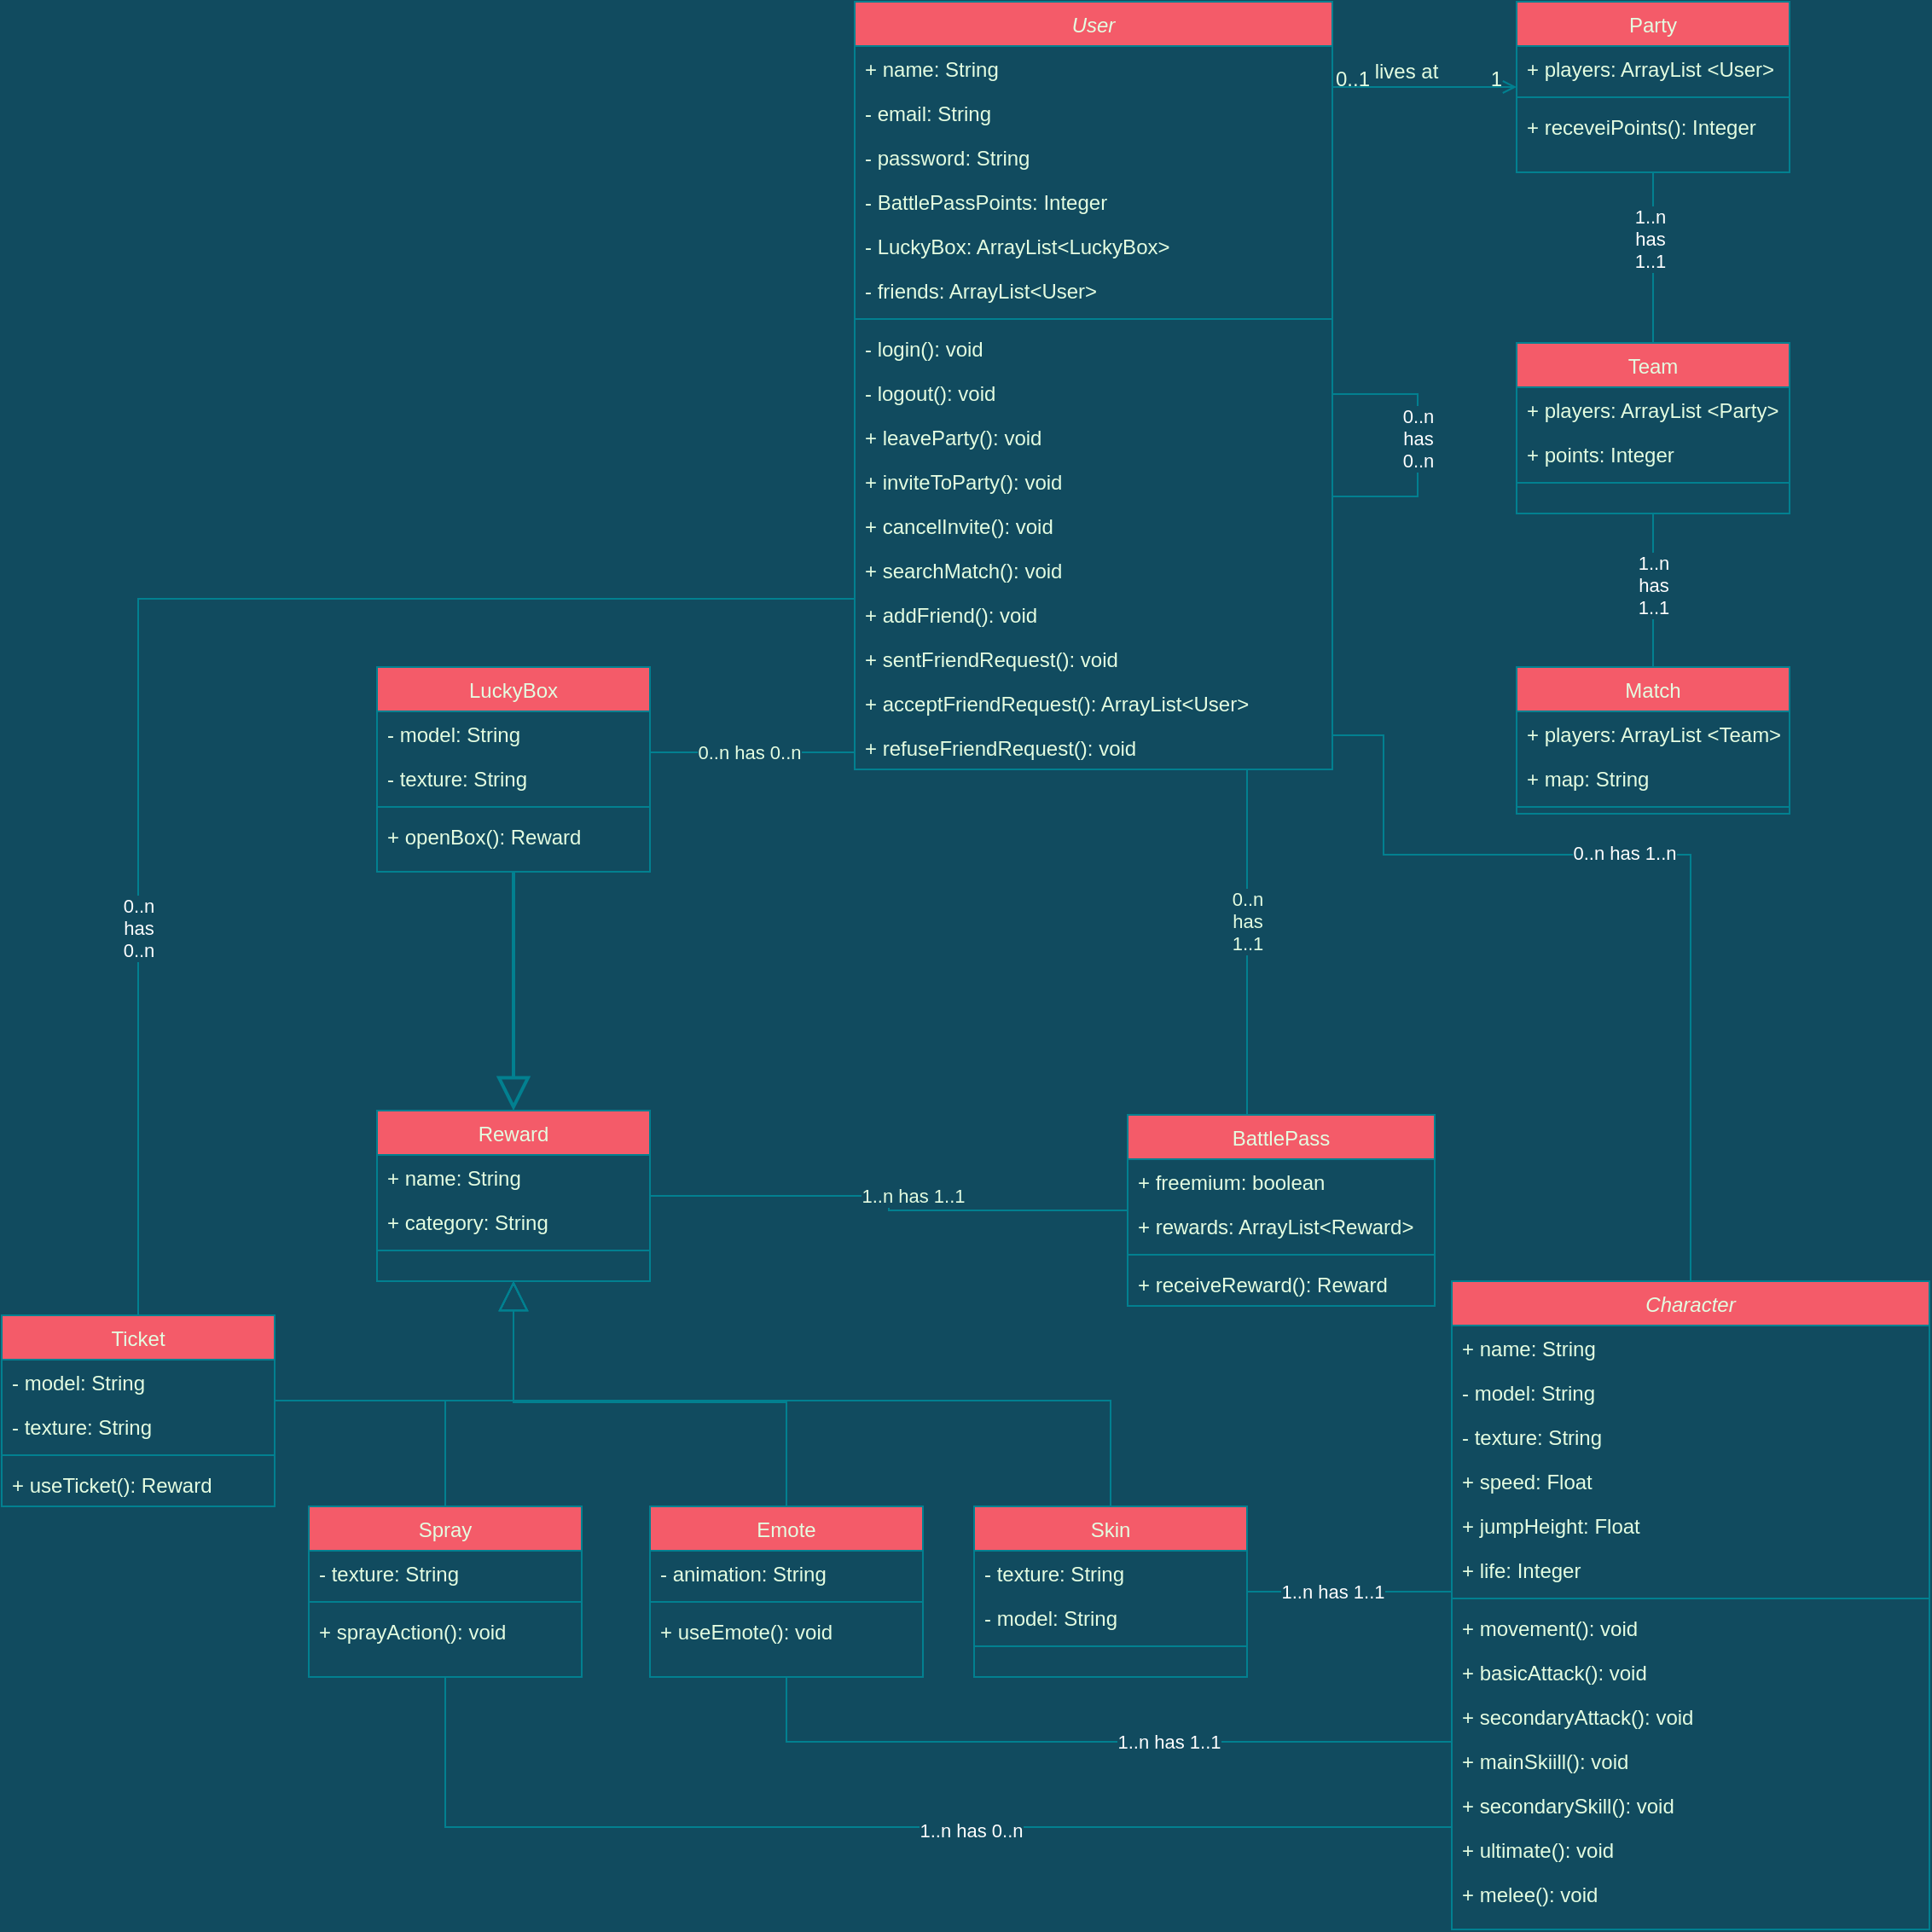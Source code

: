 <mxfile version="20.7.3" type="github">
  <diagram id="C5RBs43oDa-KdzZeNtuy" name="Page-1">
    <mxGraphModel dx="1836" dy="573" grid="1" gridSize="10" guides="1" tooltips="1" connect="1" arrows="1" fold="1" page="1" pageScale="1" pageWidth="827" pageHeight="1169" background="#114B5F" math="0" shadow="0">
      <root>
        <mxCell id="WIyWlLk6GJQsqaUBKTNV-0" />
        <mxCell id="WIyWlLk6GJQsqaUBKTNV-1" parent="WIyWlLk6GJQsqaUBKTNV-0" />
        <mxCell id="tmerNh61m2oUfgp1v08B-69" style="edgeStyle=orthogonalEdgeStyle;rounded=0;orthogonalLoop=1;jettySize=auto;html=1;labelBackgroundColor=#114B5F;strokeColor=#028090;fontColor=#FFFFFF;endArrow=none;endFill=0;endSize=15;fillColor=#F45B69;" parent="WIyWlLk6GJQsqaUBKTNV-1" source="zkfFHV4jXpPFQw0GAbJ--0" target="tmerNh61m2oUfgp1v08B-45" edge="1">
          <mxGeometry relative="1" as="geometry">
            <Array as="points">
              <mxPoint x="430" y="550" />
              <mxPoint x="430" y="620" />
              <mxPoint x="610" y="620" />
            </Array>
          </mxGeometry>
        </mxCell>
        <mxCell id="tmerNh61m2oUfgp1v08B-70" value="0..n has 1..n" style="edgeLabel;html=1;align=center;verticalAlign=middle;resizable=0;points=[];fontColor=#FFFFFF;labelBackgroundColor=#114B5F;" parent="tmerNh61m2oUfgp1v08B-69" vertex="1" connectable="0">
          <mxGeometry x="-0.09" y="1" relative="1" as="geometry">
            <mxPoint as="offset" />
          </mxGeometry>
        </mxCell>
        <mxCell id="zkfFHV4jXpPFQw0GAbJ--0" value="User" style="swimlane;fontStyle=2;align=center;verticalAlign=top;childLayout=stackLayout;horizontal=1;startSize=26;horizontalStack=0;resizeParent=1;resizeLast=0;collapsible=1;marginBottom=0;rounded=0;shadow=0;strokeWidth=1;fillColor=#F45B69;strokeColor=#028090;fontColor=#E4FDE1;" parent="WIyWlLk6GJQsqaUBKTNV-1" vertex="1">
          <mxGeometry x="120" y="120" width="280" height="450" as="geometry">
            <mxRectangle x="230" y="140" width="160" height="26" as="alternateBounds" />
          </mxGeometry>
        </mxCell>
        <mxCell id="zkfFHV4jXpPFQw0GAbJ--1" value="+ name: String" style="text;align=left;verticalAlign=top;spacingLeft=4;spacingRight=4;overflow=hidden;rotatable=0;points=[[0,0.5],[1,0.5]];portConstraint=eastwest;fontColor=#E4FDE1;" parent="zkfFHV4jXpPFQw0GAbJ--0" vertex="1">
          <mxGeometry y="26" width="280" height="26" as="geometry" />
        </mxCell>
        <mxCell id="zkfFHV4jXpPFQw0GAbJ--2" value="- email: String" style="text;align=left;verticalAlign=top;spacingLeft=4;spacingRight=4;overflow=hidden;rotatable=0;points=[[0,0.5],[1,0.5]];portConstraint=eastwest;rounded=0;shadow=0;html=0;fontColor=#E4FDE1;" parent="zkfFHV4jXpPFQw0GAbJ--0" vertex="1">
          <mxGeometry y="52" width="280" height="26" as="geometry" />
        </mxCell>
        <mxCell id="zkfFHV4jXpPFQw0GAbJ--3" value="- password: String" style="text;align=left;verticalAlign=top;spacingLeft=4;spacingRight=4;overflow=hidden;rotatable=0;points=[[0,0.5],[1,0.5]];portConstraint=eastwest;rounded=0;shadow=0;html=0;fontColor=#E4FDE1;" parent="zkfFHV4jXpPFQw0GAbJ--0" vertex="1">
          <mxGeometry y="78" width="280" height="26" as="geometry" />
        </mxCell>
        <mxCell id="Cb7bU1tl5uYqyNxueSW6-0" value="- BattlePassPoints: Integer" style="text;align=left;verticalAlign=top;spacingLeft=4;spacingRight=4;overflow=hidden;rotatable=0;points=[[0,0.5],[1,0.5]];portConstraint=eastwest;rounded=0;shadow=0;html=0;fontColor=#E4FDE1;" parent="zkfFHV4jXpPFQw0GAbJ--0" vertex="1">
          <mxGeometry y="104" width="280" height="26" as="geometry" />
        </mxCell>
        <mxCell id="Cb7bU1tl5uYqyNxueSW6-1" value="- LuckyBox: ArrayList&lt;LuckyBox&gt;" style="text;align=left;verticalAlign=top;spacingLeft=4;spacingRight=4;overflow=hidden;rotatable=0;points=[[0,0.5],[1,0.5]];portConstraint=eastwest;rounded=0;shadow=0;html=0;fontColor=#E4FDE1;" parent="zkfFHV4jXpPFQw0GAbJ--0" vertex="1">
          <mxGeometry y="130" width="280" height="26" as="geometry" />
        </mxCell>
        <mxCell id="Cb7bU1tl5uYqyNxueSW6-10" value="- friends: ArrayList&lt;User&gt;" style="text;align=left;verticalAlign=top;spacingLeft=4;spacingRight=4;overflow=hidden;rotatable=0;points=[[0,0.5],[1,0.5]];portConstraint=eastwest;rounded=0;shadow=0;html=0;fontColor=#E4FDE1;" parent="zkfFHV4jXpPFQw0GAbJ--0" vertex="1">
          <mxGeometry y="156" width="280" height="26" as="geometry" />
        </mxCell>
        <mxCell id="zkfFHV4jXpPFQw0GAbJ--4" value="" style="line;html=1;strokeWidth=1;align=left;verticalAlign=middle;spacingTop=-1;spacingLeft=3;spacingRight=3;rotatable=0;labelPosition=right;points=[];portConstraint=eastwest;labelBackgroundColor=#114B5F;fillColor=#F45B69;strokeColor=#028090;fontColor=#E4FDE1;" parent="zkfFHV4jXpPFQw0GAbJ--0" vertex="1">
          <mxGeometry y="182" width="280" height="8" as="geometry" />
        </mxCell>
        <mxCell id="zkfFHV4jXpPFQw0GAbJ--5" value="- login(): void" style="text;align=left;verticalAlign=top;spacingLeft=4;spacingRight=4;overflow=hidden;rotatable=0;points=[[0,0.5],[1,0.5]];portConstraint=eastwest;fontColor=#E4FDE1;" parent="zkfFHV4jXpPFQw0GAbJ--0" vertex="1">
          <mxGeometry y="190" width="280" height="26" as="geometry" />
        </mxCell>
        <mxCell id="Cb7bU1tl5uYqyNxueSW6-2" value="- logout(): void" style="text;align=left;verticalAlign=top;spacingLeft=4;spacingRight=4;overflow=hidden;rotatable=0;points=[[0,0.5],[1,0.5]];portConstraint=eastwest;fontColor=#E4FDE1;" parent="zkfFHV4jXpPFQw0GAbJ--0" vertex="1">
          <mxGeometry y="216" width="280" height="26" as="geometry" />
        </mxCell>
        <mxCell id="Cb7bU1tl5uYqyNxueSW6-3" value="+ leaveParty(): void" style="text;align=left;verticalAlign=top;spacingLeft=4;spacingRight=4;overflow=hidden;rotatable=0;points=[[0,0.5],[1,0.5]];portConstraint=eastwest;fontColor=#E4FDE1;" parent="zkfFHV4jXpPFQw0GAbJ--0" vertex="1">
          <mxGeometry y="242" width="280" height="26" as="geometry" />
        </mxCell>
        <mxCell id="Cb7bU1tl5uYqyNxueSW6-4" value="+ inviteToParty(): void" style="text;align=left;verticalAlign=top;spacingLeft=4;spacingRight=4;overflow=hidden;rotatable=0;points=[[0,0.5],[1,0.5]];portConstraint=eastwest;fontColor=#E4FDE1;" parent="zkfFHV4jXpPFQw0GAbJ--0" vertex="1">
          <mxGeometry y="268" width="280" height="26" as="geometry" />
        </mxCell>
        <mxCell id="Cb7bU1tl5uYqyNxueSW6-5" value="+ cancelInvite(): void" style="text;align=left;verticalAlign=top;spacingLeft=4;spacingRight=4;overflow=hidden;rotatable=0;points=[[0,0.5],[1,0.5]];portConstraint=eastwest;fontColor=#E4FDE1;" parent="zkfFHV4jXpPFQw0GAbJ--0" vertex="1">
          <mxGeometry y="294" width="280" height="26" as="geometry" />
        </mxCell>
        <mxCell id="Cb7bU1tl5uYqyNxueSW6-6" value="+ searchMatch(): void" style="text;align=left;verticalAlign=top;spacingLeft=4;spacingRight=4;overflow=hidden;rotatable=0;points=[[0,0.5],[1,0.5]];portConstraint=eastwest;fontColor=#E4FDE1;" parent="zkfFHV4jXpPFQw0GAbJ--0" vertex="1">
          <mxGeometry y="320" width="280" height="26" as="geometry" />
        </mxCell>
        <mxCell id="Cb7bU1tl5uYqyNxueSW6-7" value="+ addFriend(): void" style="text;align=left;verticalAlign=top;spacingLeft=4;spacingRight=4;overflow=hidden;rotatable=0;points=[[0,0.5],[1,0.5]];portConstraint=eastwest;fontColor=#E4FDE1;" parent="zkfFHV4jXpPFQw0GAbJ--0" vertex="1">
          <mxGeometry y="346" width="280" height="26" as="geometry" />
        </mxCell>
        <mxCell id="Cb7bU1tl5uYqyNxueSW6-9" value="+ sentFriendRequest(): void" style="text;align=left;verticalAlign=top;spacingLeft=4;spacingRight=4;overflow=hidden;rotatable=0;points=[[0,0.5],[1,0.5]];portConstraint=eastwest;fontColor=#E4FDE1;" parent="zkfFHV4jXpPFQw0GAbJ--0" vertex="1">
          <mxGeometry y="372" width="280" height="26" as="geometry" />
        </mxCell>
        <mxCell id="Cb7bU1tl5uYqyNxueSW6-11" value="+ acceptFriendRequest(): ArrayList&lt;User&gt;" style="text;align=left;verticalAlign=top;spacingLeft=4;spacingRight=4;overflow=hidden;rotatable=0;points=[[0,0.5],[1,0.5]];portConstraint=eastwest;fontColor=#E4FDE1;" parent="zkfFHV4jXpPFQw0GAbJ--0" vertex="1">
          <mxGeometry y="398" width="280" height="26" as="geometry" />
        </mxCell>
        <mxCell id="Cb7bU1tl5uYqyNxueSW6-8" value="+ refuseFriendRequest(): void" style="text;align=left;verticalAlign=top;spacingLeft=4;spacingRight=4;overflow=hidden;rotatable=0;points=[[0,0.5],[1,0.5]];portConstraint=eastwest;fontColor=#E4FDE1;" parent="zkfFHV4jXpPFQw0GAbJ--0" vertex="1">
          <mxGeometry y="424" width="280" height="26" as="geometry" />
        </mxCell>
        <mxCell id="Cb7bU1tl5uYqyNxueSW6-14" style="edgeStyle=orthogonalEdgeStyle;rounded=0;orthogonalLoop=1;jettySize=auto;html=1;strokeColor=#028090;fontColor=#E4FDE1;fillColor=#F45B69;endArrow=none;endFill=0;endSize=6;startSize=6;jumpSize=6;labelBackgroundColor=#114B5F;" parent="WIyWlLk6GJQsqaUBKTNV-1" source="zkfFHV4jXpPFQw0GAbJ--6" target="zkfFHV4jXpPFQw0GAbJ--0" edge="1">
          <mxGeometry relative="1" as="geometry">
            <Array as="points">
              <mxPoint x="60" y="560" />
              <mxPoint x="60" y="560" />
            </Array>
          </mxGeometry>
        </mxCell>
        <mxCell id="tmerNh61m2oUfgp1v08B-2" value="0..n has 0..n" style="edgeLabel;html=1;align=center;verticalAlign=middle;resizable=0;points=[];labelBackgroundColor=#114B5F;fontColor=#E4FDE1;" parent="Cb7bU1tl5uYqyNxueSW6-14" vertex="1" connectable="0">
          <mxGeometry x="0.14" y="-1" relative="1" as="geometry">
            <mxPoint x="-11" y="-1" as="offset" />
          </mxGeometry>
        </mxCell>
        <mxCell id="Cb7bU1tl5uYqyNxueSW6-21" style="edgeStyle=orthogonalEdgeStyle;rounded=0;jumpSize=6;orthogonalLoop=1;jettySize=auto;html=1;strokeColor=#028090;fontColor=#E4FDE1;endArrow=block;endFill=0;startSize=6;endSize=15;fillColor=#F45B69;strokeWidth=2;labelBackgroundColor=#114B5F;" parent="WIyWlLk6GJQsqaUBKTNV-1" source="zkfFHV4jXpPFQw0GAbJ--6" target="Cb7bU1tl5uYqyNxueSW6-17" edge="1">
          <mxGeometry relative="1" as="geometry" />
        </mxCell>
        <mxCell id="zkfFHV4jXpPFQw0GAbJ--6" value="LuckyBox" style="swimlane;fontStyle=0;align=center;verticalAlign=top;childLayout=stackLayout;horizontal=1;startSize=26;horizontalStack=0;resizeParent=1;resizeLast=0;collapsible=1;marginBottom=0;rounded=0;shadow=0;strokeWidth=1;fillColor=#F45B69;strokeColor=#028090;fontColor=#E4FDE1;" parent="WIyWlLk6GJQsqaUBKTNV-1" vertex="1">
          <mxGeometry x="-160" y="510" width="160" height="120" as="geometry">
            <mxRectangle x="130" y="380" width="160" height="26" as="alternateBounds" />
          </mxGeometry>
        </mxCell>
        <mxCell id="zkfFHV4jXpPFQw0GAbJ--7" value="- model: String" style="text;align=left;verticalAlign=top;spacingLeft=4;spacingRight=4;overflow=hidden;rotatable=0;points=[[0,0.5],[1,0.5]];portConstraint=eastwest;fontColor=#E4FDE1;" parent="zkfFHV4jXpPFQw0GAbJ--6" vertex="1">
          <mxGeometry y="26" width="160" height="26" as="geometry" />
        </mxCell>
        <mxCell id="zkfFHV4jXpPFQw0GAbJ--8" value="- texture: String" style="text;align=left;verticalAlign=top;spacingLeft=4;spacingRight=4;overflow=hidden;rotatable=0;points=[[0,0.5],[1,0.5]];portConstraint=eastwest;rounded=0;shadow=0;html=0;fontColor=#E4FDE1;" parent="zkfFHV4jXpPFQw0GAbJ--6" vertex="1">
          <mxGeometry y="52" width="160" height="26" as="geometry" />
        </mxCell>
        <mxCell id="zkfFHV4jXpPFQw0GAbJ--9" value="" style="line;html=1;strokeWidth=1;align=left;verticalAlign=middle;spacingTop=-1;spacingLeft=3;spacingRight=3;rotatable=0;labelPosition=right;points=[];portConstraint=eastwest;labelBackgroundColor=#114B5F;fillColor=#F45B69;strokeColor=#028090;fontColor=#E4FDE1;" parent="zkfFHV4jXpPFQw0GAbJ--6" vertex="1">
          <mxGeometry y="78" width="160" height="8" as="geometry" />
        </mxCell>
        <mxCell id="Cb7bU1tl5uYqyNxueSW6-13" value="+ openBox(): Reward" style="text;align=left;verticalAlign=top;spacingLeft=4;spacingRight=4;overflow=hidden;rotatable=0;points=[[0,0.5],[1,0.5]];portConstraint=eastwest;rounded=0;shadow=0;html=0;fontColor=#E4FDE1;" parent="zkfFHV4jXpPFQw0GAbJ--6" vertex="1">
          <mxGeometry y="86" width="160" height="26" as="geometry" />
        </mxCell>
        <mxCell id="Cb7bU1tl5uYqyNxueSW6-15" style="edgeStyle=orthogonalEdgeStyle;rounded=0;jumpSize=6;orthogonalLoop=1;jettySize=auto;html=1;strokeColor=#028090;fontColor=#E4FDE1;endArrow=none;endFill=0;startSize=6;endSize=6;fillColor=#F45B69;labelBackgroundColor=#114B5F;" parent="WIyWlLk6GJQsqaUBKTNV-1" source="zkfFHV4jXpPFQw0GAbJ--13" target="zkfFHV4jXpPFQw0GAbJ--0" edge="1">
          <mxGeometry relative="1" as="geometry">
            <Array as="points">
              <mxPoint x="350" y="680" />
              <mxPoint x="350" y="680" />
            </Array>
          </mxGeometry>
        </mxCell>
        <mxCell id="tmerNh61m2oUfgp1v08B-1" value="0..n&lt;br&gt;has&lt;br&gt;1..1" style="edgeLabel;html=1;align=center;verticalAlign=middle;resizable=0;points=[];labelBackgroundColor=#114B5F;fontColor=#E4FDE1;" parent="Cb7bU1tl5uYqyNxueSW6-15" vertex="1" connectable="0">
          <mxGeometry x="0.12" relative="1" as="geometry">
            <mxPoint as="offset" />
          </mxGeometry>
        </mxCell>
        <mxCell id="zkfFHV4jXpPFQw0GAbJ--13" value="BattlePass" style="swimlane;fontStyle=0;align=center;verticalAlign=top;childLayout=stackLayout;horizontal=1;startSize=26;horizontalStack=0;resizeParent=1;resizeLast=0;collapsible=1;marginBottom=0;rounded=0;shadow=0;strokeWidth=1;fillColor=#F45B69;strokeColor=#028090;fontColor=#E4FDE1;" parent="WIyWlLk6GJQsqaUBKTNV-1" vertex="1">
          <mxGeometry x="280" y="772.5" width="180" height="112" as="geometry">
            <mxRectangle x="340" y="380" width="170" height="26" as="alternateBounds" />
          </mxGeometry>
        </mxCell>
        <mxCell id="zkfFHV4jXpPFQw0GAbJ--14" value="+ freemium: boolean" style="text;align=left;verticalAlign=top;spacingLeft=4;spacingRight=4;overflow=hidden;rotatable=0;points=[[0,0.5],[1,0.5]];portConstraint=eastwest;fontColor=#E4FDE1;" parent="zkfFHV4jXpPFQw0GAbJ--13" vertex="1">
          <mxGeometry y="26" width="180" height="26" as="geometry" />
        </mxCell>
        <mxCell id="QvC08m7J2pk5sZDxC54E-1" value="+ rewards: ArrayList&lt;Reward&gt;" style="text;align=left;verticalAlign=top;spacingLeft=4;spacingRight=4;overflow=hidden;rotatable=0;points=[[0,0.5],[1,0.5]];portConstraint=eastwest;fontColor=#E4FDE1;" vertex="1" parent="zkfFHV4jXpPFQw0GAbJ--13">
          <mxGeometry y="52" width="180" height="26" as="geometry" />
        </mxCell>
        <mxCell id="zkfFHV4jXpPFQw0GAbJ--15" value="" style="line;html=1;strokeWidth=1;align=left;verticalAlign=middle;spacingTop=-1;spacingLeft=3;spacingRight=3;rotatable=0;labelPosition=right;points=[];portConstraint=eastwest;labelBackgroundColor=#114B5F;fillColor=#F45B69;strokeColor=#028090;fontColor=#E4FDE1;" parent="zkfFHV4jXpPFQw0GAbJ--13" vertex="1">
          <mxGeometry y="78" width="180" height="8" as="geometry" />
        </mxCell>
        <mxCell id="tmerNh61m2oUfgp1v08B-71" value="+ receiveReward(): Reward" style="text;align=left;verticalAlign=top;spacingLeft=4;spacingRight=4;overflow=hidden;rotatable=0;points=[[0,0.5],[1,0.5]];portConstraint=eastwest;fontColor=#E4FDE1;" parent="zkfFHV4jXpPFQw0GAbJ--13" vertex="1">
          <mxGeometry y="86" width="180" height="26" as="geometry" />
        </mxCell>
        <mxCell id="tmerNh61m2oUfgp1v08B-42" style="edgeStyle=orthogonalEdgeStyle;rounded=0;orthogonalLoop=1;jettySize=auto;html=1;strokeColor=#028090;fontColor=#FFFFFF;endArrow=none;endFill=0;endSize=15;fillColor=#F45B69;" parent="WIyWlLk6GJQsqaUBKTNV-1" source="zkfFHV4jXpPFQw0GAbJ--17" target="tmerNh61m2oUfgp1v08B-33" edge="1">
          <mxGeometry relative="1" as="geometry" />
        </mxCell>
        <mxCell id="tmerNh61m2oUfgp1v08B-43" value="1..n&lt;br&gt;has&lt;br&gt;1..1" style="edgeLabel;html=1;align=center;verticalAlign=middle;resizable=0;points=[];fontColor=#FFFFFF;labelBackgroundColor=#114B5F;" parent="tmerNh61m2oUfgp1v08B-42" vertex="1" connectable="0">
          <mxGeometry x="-0.228" y="-2" relative="1" as="geometry">
            <mxPoint as="offset" />
          </mxGeometry>
        </mxCell>
        <mxCell id="zkfFHV4jXpPFQw0GAbJ--17" value="Party" style="swimlane;fontStyle=0;align=center;verticalAlign=top;childLayout=stackLayout;horizontal=1;startSize=26;horizontalStack=0;resizeParent=1;resizeLast=0;collapsible=1;marginBottom=0;rounded=0;shadow=0;strokeWidth=1;fillColor=#F45B69;strokeColor=#028090;fontColor=#E4FDE1;" parent="WIyWlLk6GJQsqaUBKTNV-1" vertex="1">
          <mxGeometry x="508" y="120" width="160" height="100" as="geometry">
            <mxRectangle x="550" y="140" width="160" height="26" as="alternateBounds" />
          </mxGeometry>
        </mxCell>
        <mxCell id="zkfFHV4jXpPFQw0GAbJ--18" value="+ players: ArrayList &lt;User&gt;" style="text;align=left;verticalAlign=top;spacingLeft=4;spacingRight=4;overflow=hidden;rotatable=0;points=[[0,0.5],[1,0.5]];portConstraint=eastwest;fontColor=#E4FDE1;" parent="zkfFHV4jXpPFQw0GAbJ--17" vertex="1">
          <mxGeometry y="26" width="160" height="26" as="geometry" />
        </mxCell>
        <mxCell id="zkfFHV4jXpPFQw0GAbJ--23" value="" style="line;html=1;strokeWidth=1;align=left;verticalAlign=middle;spacingTop=-1;spacingLeft=3;spacingRight=3;rotatable=0;labelPosition=right;points=[];portConstraint=eastwest;labelBackgroundColor=#114B5F;fillColor=#F45B69;strokeColor=#028090;fontColor=#E4FDE1;" parent="zkfFHV4jXpPFQw0GAbJ--17" vertex="1">
          <mxGeometry y="52" width="160" height="8" as="geometry" />
        </mxCell>
        <mxCell id="zkfFHV4jXpPFQw0GAbJ--24" value="+ receveiPoints(): Integer" style="text;align=left;verticalAlign=top;spacingLeft=4;spacingRight=4;overflow=hidden;rotatable=0;points=[[0,0.5],[1,0.5]];portConstraint=eastwest;fontColor=#E4FDE1;" parent="zkfFHV4jXpPFQw0GAbJ--17" vertex="1">
          <mxGeometry y="60" width="160" height="26" as="geometry" />
        </mxCell>
        <mxCell id="zkfFHV4jXpPFQw0GAbJ--26" value="" style="endArrow=open;shadow=0;strokeWidth=1;rounded=0;endFill=1;edgeStyle=elbowEdgeStyle;elbow=vertical;labelBackgroundColor=#114B5F;strokeColor=#028090;fontColor=#E4FDE1;" parent="WIyWlLk6GJQsqaUBKTNV-1" source="zkfFHV4jXpPFQw0GAbJ--0" target="zkfFHV4jXpPFQw0GAbJ--17" edge="1">
          <mxGeometry x="0.5" y="41" relative="1" as="geometry">
            <mxPoint x="380" y="192" as="sourcePoint" />
            <mxPoint x="540" y="192" as="targetPoint" />
            <mxPoint x="-40" y="32" as="offset" />
          </mxGeometry>
        </mxCell>
        <mxCell id="zkfFHV4jXpPFQw0GAbJ--27" value="0..1" style="resizable=0;align=left;verticalAlign=bottom;labelBackgroundColor=none;fontSize=12;fillColor=#F45B69;strokeColor=#028090;fontColor=#E4FDE1;" parent="zkfFHV4jXpPFQw0GAbJ--26" connectable="0" vertex="1">
          <mxGeometry x="-1" relative="1" as="geometry">
            <mxPoint y="4" as="offset" />
          </mxGeometry>
        </mxCell>
        <mxCell id="zkfFHV4jXpPFQw0GAbJ--28" value="1" style="resizable=0;align=right;verticalAlign=bottom;labelBackgroundColor=none;fontSize=12;fillColor=#F45B69;strokeColor=#028090;fontColor=#E4FDE1;" parent="zkfFHV4jXpPFQw0GAbJ--26" connectable="0" vertex="1">
          <mxGeometry x="1" relative="1" as="geometry">
            <mxPoint x="-7" y="4" as="offset" />
          </mxGeometry>
        </mxCell>
        <mxCell id="zkfFHV4jXpPFQw0GAbJ--29" value="lives at" style="text;html=1;resizable=0;points=[];;align=center;verticalAlign=middle;labelBackgroundColor=none;rounded=0;shadow=0;strokeWidth=1;fontSize=12;fontColor=#E4FDE1;" parent="zkfFHV4jXpPFQw0GAbJ--26" vertex="1" connectable="0">
          <mxGeometry x="0.5" y="49" relative="1" as="geometry">
            <mxPoint x="-38" y="40" as="offset" />
          </mxGeometry>
        </mxCell>
        <mxCell id="Cb7bU1tl5uYqyNxueSW6-22" style="edgeStyle=orthogonalEdgeStyle;rounded=0;jumpSize=6;orthogonalLoop=1;jettySize=auto;html=1;strokeColor=#028090;fontColor=#E4FDE1;endArrow=none;endFill=0;startSize=6;endSize=6;fillColor=#F45B69;labelBackgroundColor=#114B5F;" parent="WIyWlLk6GJQsqaUBKTNV-1" source="Cb7bU1tl5uYqyNxueSW6-17" target="zkfFHV4jXpPFQw0GAbJ--13" edge="1">
          <mxGeometry relative="1" as="geometry" />
        </mxCell>
        <mxCell id="tmerNh61m2oUfgp1v08B-0" value="1..n has 1..1" style="edgeLabel;html=1;align=center;verticalAlign=middle;resizable=0;points=[];labelBackgroundColor=#114B5F;fontColor=#E4FDE1;" parent="Cb7bU1tl5uYqyNxueSW6-22" vertex="1" connectable="0">
          <mxGeometry x="-0.11" y="-3" relative="1" as="geometry">
            <mxPoint x="25" y="-3" as="offset" />
          </mxGeometry>
        </mxCell>
        <mxCell id="Cb7bU1tl5uYqyNxueSW6-17" value="Reward" style="swimlane;fontStyle=0;align=center;verticalAlign=top;childLayout=stackLayout;horizontal=1;startSize=26;horizontalStack=0;resizeParent=1;resizeLast=0;collapsible=1;marginBottom=0;rounded=0;shadow=0;strokeWidth=1;fillColor=#F45B69;strokeColor=#028090;fontColor=#E4FDE1;" parent="WIyWlLk6GJQsqaUBKTNV-1" vertex="1">
          <mxGeometry x="-160" y="770" width="160" height="100" as="geometry">
            <mxRectangle x="340" y="380" width="170" height="26" as="alternateBounds" />
          </mxGeometry>
        </mxCell>
        <mxCell id="Cb7bU1tl5uYqyNxueSW6-18" value="+ name: String" style="text;align=left;verticalAlign=top;spacingLeft=4;spacingRight=4;overflow=hidden;rotatable=0;points=[[0,0.5],[1,0.5]];portConstraint=eastwest;fontColor=#E4FDE1;" parent="Cb7bU1tl5uYqyNxueSW6-17" vertex="1">
          <mxGeometry y="26" width="160" height="26" as="geometry" />
        </mxCell>
        <mxCell id="Cb7bU1tl5uYqyNxueSW6-20" value="+ category: String" style="text;align=left;verticalAlign=top;spacingLeft=4;spacingRight=4;overflow=hidden;rotatable=0;points=[[0,0.5],[1,0.5]];portConstraint=eastwest;fontColor=#E4FDE1;" parent="Cb7bU1tl5uYqyNxueSW6-17" vertex="1">
          <mxGeometry y="52" width="160" height="26" as="geometry" />
        </mxCell>
        <mxCell id="Cb7bU1tl5uYqyNxueSW6-19" value="" style="line;html=1;strokeWidth=1;align=left;verticalAlign=middle;spacingTop=-1;spacingLeft=3;spacingRight=3;rotatable=0;labelPosition=right;points=[];portConstraint=eastwest;labelBackgroundColor=#114B5F;fillColor=#F45B69;strokeColor=#028090;fontColor=#E4FDE1;" parent="Cb7bU1tl5uYqyNxueSW6-17" vertex="1">
          <mxGeometry y="78" width="160" height="8" as="geometry" />
        </mxCell>
        <mxCell id="tmerNh61m2oUfgp1v08B-9" style="edgeStyle=orthogonalEdgeStyle;rounded=0;orthogonalLoop=1;jettySize=auto;html=1;labelBackgroundColor=#114B5F;strokeColor=#028090;fontColor=#E4FDE1;endArrow=block;endFill=0;endSize=15;" parent="WIyWlLk6GJQsqaUBKTNV-1" source="tmerNh61m2oUfgp1v08B-3" target="Cb7bU1tl5uYqyNxueSW6-17" edge="1">
          <mxGeometry relative="1" as="geometry">
            <Array as="points">
              <mxPoint x="-80" y="940" />
            </Array>
          </mxGeometry>
        </mxCell>
        <mxCell id="tmerNh61m2oUfgp1v08B-10" style="edgeStyle=orthogonalEdgeStyle;rounded=0;orthogonalLoop=1;jettySize=auto;html=1;strokeColor=#028090;fontColor=#E4FDE1;endArrow=none;endFill=0;endSize=15;fillColor=#F45B69;" parent="WIyWlLk6GJQsqaUBKTNV-1" source="tmerNh61m2oUfgp1v08B-3" target="zkfFHV4jXpPFQw0GAbJ--0" edge="1">
          <mxGeometry relative="1" as="geometry">
            <Array as="points">
              <mxPoint x="-300" y="470" />
            </Array>
          </mxGeometry>
        </mxCell>
        <mxCell id="tmerNh61m2oUfgp1v08B-14" value="0..n&lt;br&gt;has&lt;br&gt;0..n" style="edgeLabel;html=1;align=center;verticalAlign=middle;resizable=0;points=[];fontColor=#FFFFFF;labelBackgroundColor=#114B5F;" parent="tmerNh61m2oUfgp1v08B-10" vertex="1" connectable="0">
          <mxGeometry x="-0.451" y="2" relative="1" as="geometry">
            <mxPoint x="2" y="3" as="offset" />
          </mxGeometry>
        </mxCell>
        <mxCell id="tmerNh61m2oUfgp1v08B-3" value="Ticket" style="swimlane;fontStyle=0;align=center;verticalAlign=top;childLayout=stackLayout;horizontal=1;startSize=26;horizontalStack=0;resizeParent=1;resizeLast=0;collapsible=1;marginBottom=0;rounded=0;shadow=0;strokeWidth=1;fillColor=#F45B69;strokeColor=#028090;fontColor=#E4FDE1;" parent="WIyWlLk6GJQsqaUBKTNV-1" vertex="1">
          <mxGeometry x="-380" y="890" width="160" height="112" as="geometry">
            <mxRectangle x="340" y="380" width="170" height="26" as="alternateBounds" />
          </mxGeometry>
        </mxCell>
        <mxCell id="tmerNh61m2oUfgp1v08B-4" value="- model: String" style="text;align=left;verticalAlign=top;spacingLeft=4;spacingRight=4;overflow=hidden;rotatable=0;points=[[0,0.5],[1,0.5]];portConstraint=eastwest;fontColor=#E4FDE1;" parent="tmerNh61m2oUfgp1v08B-3" vertex="1">
          <mxGeometry y="26" width="160" height="26" as="geometry" />
        </mxCell>
        <mxCell id="tmerNh61m2oUfgp1v08B-5" value="- texture: String" style="text;align=left;verticalAlign=top;spacingLeft=4;spacingRight=4;overflow=hidden;rotatable=0;points=[[0,0.5],[1,0.5]];portConstraint=eastwest;fontColor=#E4FDE1;" parent="tmerNh61m2oUfgp1v08B-3" vertex="1">
          <mxGeometry y="52" width="160" height="26" as="geometry" />
        </mxCell>
        <mxCell id="tmerNh61m2oUfgp1v08B-6" value="" style="line;html=1;strokeWidth=1;align=left;verticalAlign=middle;spacingTop=-1;spacingLeft=3;spacingRight=3;rotatable=0;labelPosition=right;points=[];portConstraint=eastwest;labelBackgroundColor=#114B5F;fillColor=#F45B69;strokeColor=#028090;fontColor=#E4FDE1;" parent="tmerNh61m2oUfgp1v08B-3" vertex="1">
          <mxGeometry y="78" width="160" height="8" as="geometry" />
        </mxCell>
        <mxCell id="tmerNh61m2oUfgp1v08B-7" value="+ useTicket(): Reward" style="text;align=left;verticalAlign=top;spacingLeft=4;spacingRight=4;overflow=hidden;rotatable=0;points=[[0,0.5],[1,0.5]];portConstraint=eastwest;fontColor=#E4FDE1;" parent="tmerNh61m2oUfgp1v08B-3" vertex="1">
          <mxGeometry y="86" width="160" height="26" as="geometry" />
        </mxCell>
        <mxCell id="tmerNh61m2oUfgp1v08B-27" style="edgeStyle=orthogonalEdgeStyle;rounded=0;orthogonalLoop=1;jettySize=auto;html=1;strokeColor=#028090;fontColor=#FFFFFF;endArrow=block;endFill=0;endSize=15;fillColor=#F45B69;" parent="WIyWlLk6GJQsqaUBKTNV-1" source="tmerNh61m2oUfgp1v08B-15" target="Cb7bU1tl5uYqyNxueSW6-17" edge="1">
          <mxGeometry relative="1" as="geometry">
            <Array as="points">
              <mxPoint x="-120" y="940" />
              <mxPoint x="-80" y="940" />
            </Array>
          </mxGeometry>
        </mxCell>
        <mxCell id="tmerNh61m2oUfgp1v08B-67" style="edgeStyle=orthogonalEdgeStyle;rounded=0;orthogonalLoop=1;jettySize=auto;html=1;labelBackgroundColor=#114B5F;strokeColor=#028090;fontColor=#FFFFFF;endArrow=none;endFill=0;endSize=15;fillColor=#F45B69;" parent="WIyWlLk6GJQsqaUBKTNV-1" source="tmerNh61m2oUfgp1v08B-15" target="tmerNh61m2oUfgp1v08B-45" edge="1">
          <mxGeometry relative="1" as="geometry">
            <Array as="points">
              <mxPoint x="-120" y="1190" />
            </Array>
          </mxGeometry>
        </mxCell>
        <mxCell id="tmerNh61m2oUfgp1v08B-68" value="1..n has 0..n" style="edgeLabel;html=1;align=center;verticalAlign=middle;resizable=0;points=[];fontColor=#FFFFFF;labelBackgroundColor=#114B5F;" parent="tmerNh61m2oUfgp1v08B-67" vertex="1" connectable="0">
          <mxGeometry x="0.168" y="-2" relative="1" as="geometry">
            <mxPoint as="offset" />
          </mxGeometry>
        </mxCell>
        <mxCell id="tmerNh61m2oUfgp1v08B-15" value="Spray" style="swimlane;fontStyle=0;align=center;verticalAlign=top;childLayout=stackLayout;horizontal=1;startSize=26;horizontalStack=0;resizeParent=1;resizeLast=0;collapsible=1;marginBottom=0;rounded=0;shadow=0;strokeWidth=1;fillColor=#F45B69;strokeColor=#028090;fontColor=#E4FDE1;" parent="WIyWlLk6GJQsqaUBKTNV-1" vertex="1">
          <mxGeometry x="-200" y="1002" width="160" height="100" as="geometry">
            <mxRectangle x="340" y="380" width="170" height="26" as="alternateBounds" />
          </mxGeometry>
        </mxCell>
        <mxCell id="tmerNh61m2oUfgp1v08B-16" value="- texture: String" style="text;align=left;verticalAlign=top;spacingLeft=4;spacingRight=4;overflow=hidden;rotatable=0;points=[[0,0.5],[1,0.5]];portConstraint=eastwest;fontColor=#E4FDE1;" parent="tmerNh61m2oUfgp1v08B-15" vertex="1">
          <mxGeometry y="26" width="160" height="26" as="geometry" />
        </mxCell>
        <mxCell id="tmerNh61m2oUfgp1v08B-18" value="" style="line;html=1;strokeWidth=1;align=left;verticalAlign=middle;spacingTop=-1;spacingLeft=3;spacingRight=3;rotatable=0;labelPosition=right;points=[];portConstraint=eastwest;labelBackgroundColor=#114B5F;fillColor=#F45B69;strokeColor=#028090;fontColor=#E4FDE1;" parent="tmerNh61m2oUfgp1v08B-15" vertex="1">
          <mxGeometry y="52" width="160" height="8" as="geometry" />
        </mxCell>
        <mxCell id="tmerNh61m2oUfgp1v08B-30" value="+ sprayAction(): void" style="text;align=left;verticalAlign=top;spacingLeft=4;spacingRight=4;overflow=hidden;rotatable=0;points=[[0,0.5],[1,0.5]];portConstraint=eastwest;fontColor=#E4FDE1;" parent="tmerNh61m2oUfgp1v08B-15" vertex="1">
          <mxGeometry y="60" width="160" height="26" as="geometry" />
        </mxCell>
        <mxCell id="tmerNh61m2oUfgp1v08B-28" style="edgeStyle=orthogonalEdgeStyle;rounded=0;orthogonalLoop=1;jettySize=auto;html=1;strokeColor=#028090;fontColor=#FFFFFF;endArrow=block;endFill=0;endSize=15;fillColor=#F45B69;" parent="WIyWlLk6GJQsqaUBKTNV-1" source="tmerNh61m2oUfgp1v08B-19" target="Cb7bU1tl5uYqyNxueSW6-17" edge="1">
          <mxGeometry relative="1" as="geometry" />
        </mxCell>
        <mxCell id="tmerNh61m2oUfgp1v08B-65" style="edgeStyle=orthogonalEdgeStyle;rounded=0;orthogonalLoop=1;jettySize=auto;html=1;strokeColor=#028090;fontColor=#FFFFFF;endArrow=none;endFill=0;endSize=15;fillColor=#F45B69;labelBackgroundColor=#114B5F;" parent="WIyWlLk6GJQsqaUBKTNV-1" source="tmerNh61m2oUfgp1v08B-19" target="tmerNh61m2oUfgp1v08B-45" edge="1">
          <mxGeometry relative="1" as="geometry">
            <Array as="points">
              <mxPoint x="80" y="1140" />
            </Array>
          </mxGeometry>
        </mxCell>
        <mxCell id="tmerNh61m2oUfgp1v08B-66" value="1..n has 1..1" style="edgeLabel;html=1;align=center;verticalAlign=middle;resizable=0;points=[];fontColor=#FFFFFF;labelBackgroundColor=#114B5F;" parent="tmerNh61m2oUfgp1v08B-65" vertex="1" connectable="0">
          <mxGeometry x="0.223" relative="1" as="geometry">
            <mxPoint as="offset" />
          </mxGeometry>
        </mxCell>
        <mxCell id="tmerNh61m2oUfgp1v08B-19" value="Emote" style="swimlane;fontStyle=0;align=center;verticalAlign=top;childLayout=stackLayout;horizontal=1;startSize=26;horizontalStack=0;resizeParent=1;resizeLast=0;collapsible=1;marginBottom=0;rounded=0;shadow=0;strokeWidth=1;fillColor=#F45B69;strokeColor=#028090;fontColor=#E4FDE1;" parent="WIyWlLk6GJQsqaUBKTNV-1" vertex="1">
          <mxGeometry y="1002" width="160" height="100" as="geometry">
            <mxRectangle x="340" y="380" width="170" height="26" as="alternateBounds" />
          </mxGeometry>
        </mxCell>
        <mxCell id="tmerNh61m2oUfgp1v08B-20" value="- animation: String" style="text;align=left;verticalAlign=top;spacingLeft=4;spacingRight=4;overflow=hidden;rotatable=0;points=[[0,0.5],[1,0.5]];portConstraint=eastwest;fontColor=#E4FDE1;" parent="tmerNh61m2oUfgp1v08B-19" vertex="1">
          <mxGeometry y="26" width="160" height="26" as="geometry" />
        </mxCell>
        <mxCell id="tmerNh61m2oUfgp1v08B-22" value="" style="line;html=1;strokeWidth=1;align=left;verticalAlign=middle;spacingTop=-1;spacingLeft=3;spacingRight=3;rotatable=0;labelPosition=right;points=[];portConstraint=eastwest;labelBackgroundColor=#114B5F;fillColor=#F45B69;strokeColor=#028090;fontColor=#E4FDE1;" parent="tmerNh61m2oUfgp1v08B-19" vertex="1">
          <mxGeometry y="52" width="160" height="8" as="geometry" />
        </mxCell>
        <mxCell id="tmerNh61m2oUfgp1v08B-21" value="+ useEmote(): void" style="text;align=left;verticalAlign=top;spacingLeft=4;spacingRight=4;overflow=hidden;rotatable=0;points=[[0,0.5],[1,0.5]];portConstraint=eastwest;fontColor=#E4FDE1;" parent="tmerNh61m2oUfgp1v08B-19" vertex="1">
          <mxGeometry y="60" width="160" height="26" as="geometry" />
        </mxCell>
        <mxCell id="tmerNh61m2oUfgp1v08B-29" style="edgeStyle=orthogonalEdgeStyle;rounded=0;orthogonalLoop=1;jettySize=auto;html=1;strokeColor=#028090;fontColor=#FFFFFF;endArrow=block;endFill=0;endSize=15;fillColor=#F45B69;" parent="WIyWlLk6GJQsqaUBKTNV-1" source="tmerNh61m2oUfgp1v08B-23" target="Cb7bU1tl5uYqyNxueSW6-17" edge="1">
          <mxGeometry relative="1" as="geometry">
            <Array as="points">
              <mxPoint x="270" y="940" />
              <mxPoint x="-80" y="940" />
            </Array>
          </mxGeometry>
        </mxCell>
        <mxCell id="tmerNh61m2oUfgp1v08B-63" style="edgeStyle=orthogonalEdgeStyle;rounded=0;orthogonalLoop=1;jettySize=auto;html=1;strokeColor=#028090;fontColor=#FFFFFF;endArrow=none;endFill=0;endSize=15;fillColor=#F45B69;" parent="WIyWlLk6GJQsqaUBKTNV-1" source="tmerNh61m2oUfgp1v08B-23" target="tmerNh61m2oUfgp1v08B-45" edge="1">
          <mxGeometry relative="1" as="geometry">
            <Array as="points">
              <mxPoint x="440" y="1052" />
              <mxPoint x="440" y="1052" />
            </Array>
          </mxGeometry>
        </mxCell>
        <mxCell id="tmerNh61m2oUfgp1v08B-64" value="1..n has 1..1" style="edgeLabel;html=1;align=center;verticalAlign=middle;resizable=0;points=[];fontColor=#FFFFFF;labelBackgroundColor=#114B5F;" parent="tmerNh61m2oUfgp1v08B-63" vertex="1" connectable="0">
          <mxGeometry x="-0.337" y="-1" relative="1" as="geometry">
            <mxPoint x="10" y="-1" as="offset" />
          </mxGeometry>
        </mxCell>
        <mxCell id="tmerNh61m2oUfgp1v08B-23" value="Skin" style="swimlane;fontStyle=0;align=center;verticalAlign=top;childLayout=stackLayout;horizontal=1;startSize=26;horizontalStack=0;resizeParent=1;resizeLast=0;collapsible=1;marginBottom=0;rounded=0;shadow=0;strokeWidth=1;fillColor=#F45B69;strokeColor=#028090;fontColor=#E4FDE1;" parent="WIyWlLk6GJQsqaUBKTNV-1" vertex="1">
          <mxGeometry x="190" y="1002" width="160" height="100" as="geometry">
            <mxRectangle x="340" y="380" width="170" height="26" as="alternateBounds" />
          </mxGeometry>
        </mxCell>
        <mxCell id="tmerNh61m2oUfgp1v08B-24" value="- texture: String" style="text;align=left;verticalAlign=top;spacingLeft=4;spacingRight=4;overflow=hidden;rotatable=0;points=[[0,0.5],[1,0.5]];portConstraint=eastwest;fontColor=#E4FDE1;" parent="tmerNh61m2oUfgp1v08B-23" vertex="1">
          <mxGeometry y="26" width="160" height="26" as="geometry" />
        </mxCell>
        <mxCell id="tmerNh61m2oUfgp1v08B-25" value="- model: String" style="text;align=left;verticalAlign=top;spacingLeft=4;spacingRight=4;overflow=hidden;rotatable=0;points=[[0,0.5],[1,0.5]];portConstraint=eastwest;fontColor=#E4FDE1;" parent="tmerNh61m2oUfgp1v08B-23" vertex="1">
          <mxGeometry y="52" width="160" height="26" as="geometry" />
        </mxCell>
        <mxCell id="tmerNh61m2oUfgp1v08B-26" value="" style="line;html=1;strokeWidth=1;align=left;verticalAlign=middle;spacingTop=-1;spacingLeft=3;spacingRight=3;rotatable=0;labelPosition=right;points=[];portConstraint=eastwest;labelBackgroundColor=#114B5F;fillColor=#F45B69;strokeColor=#028090;fontColor=#E4FDE1;" parent="tmerNh61m2oUfgp1v08B-23" vertex="1">
          <mxGeometry y="78" width="160" height="8" as="geometry" />
        </mxCell>
        <mxCell id="tmerNh61m2oUfgp1v08B-31" style="edgeStyle=orthogonalEdgeStyle;rounded=0;orthogonalLoop=1;jettySize=auto;html=1;strokeColor=#028090;fontColor=#FFFFFF;endArrow=none;endFill=0;endSize=15;fillColor=#F45B69;" parent="WIyWlLk6GJQsqaUBKTNV-1" source="zkfFHV4jXpPFQw0GAbJ--0" target="zkfFHV4jXpPFQw0GAbJ--0" edge="1">
          <mxGeometry relative="1" as="geometry">
            <Array as="points">
              <mxPoint x="450" y="350" />
              <mxPoint x="450" y="410" />
            </Array>
          </mxGeometry>
        </mxCell>
        <mxCell id="tmerNh61m2oUfgp1v08B-32" value="0..n&lt;br&gt;has&lt;br&gt;0..n" style="edgeLabel;html=1;align=center;verticalAlign=middle;resizable=0;points=[];fontColor=#FFFFFF;labelBackgroundColor=#114B5F;" parent="tmerNh61m2oUfgp1v08B-31" vertex="1" connectable="0">
          <mxGeometry x="-0.207" y="-3" relative="1" as="geometry">
            <mxPoint x="3" y="12" as="offset" />
          </mxGeometry>
        </mxCell>
        <mxCell id="tmerNh61m2oUfgp1v08B-41" style="edgeStyle=orthogonalEdgeStyle;rounded=0;orthogonalLoop=1;jettySize=auto;html=1;strokeColor=#028090;fontColor=#FFFFFF;endArrow=none;endFill=0;endSize=15;fillColor=#F45B69;" parent="WIyWlLk6GJQsqaUBKTNV-1" source="tmerNh61m2oUfgp1v08B-33" target="tmerNh61m2oUfgp1v08B-37" edge="1">
          <mxGeometry relative="1" as="geometry" />
        </mxCell>
        <mxCell id="tmerNh61m2oUfgp1v08B-44" value="1..n&lt;br&gt;has&lt;br&gt;1..1" style="edgeLabel;html=1;align=center;verticalAlign=middle;resizable=0;points=[];fontColor=#FFFFFF;labelBackgroundColor=#114B5F;" parent="tmerNh61m2oUfgp1v08B-41" vertex="1" connectable="0">
          <mxGeometry x="-0.264" y="-3" relative="1" as="geometry">
            <mxPoint x="3" y="9" as="offset" />
          </mxGeometry>
        </mxCell>
        <mxCell id="tmerNh61m2oUfgp1v08B-33" value="Team" style="swimlane;fontStyle=0;align=center;verticalAlign=top;childLayout=stackLayout;horizontal=1;startSize=26;horizontalStack=0;resizeParent=1;resizeLast=0;collapsible=1;marginBottom=0;rounded=0;shadow=0;strokeWidth=1;fillColor=#F45B69;strokeColor=#028090;fontColor=#E4FDE1;" parent="WIyWlLk6GJQsqaUBKTNV-1" vertex="1">
          <mxGeometry x="508" y="320" width="160" height="100" as="geometry">
            <mxRectangle x="550" y="140" width="160" height="26" as="alternateBounds" />
          </mxGeometry>
        </mxCell>
        <mxCell id="tmerNh61m2oUfgp1v08B-34" value="+ players: ArrayList &lt;Party&gt;" style="text;align=left;verticalAlign=top;spacingLeft=4;spacingRight=4;overflow=hidden;rotatable=0;points=[[0,0.5],[1,0.5]];portConstraint=eastwest;fontColor=#E4FDE1;" parent="tmerNh61m2oUfgp1v08B-33" vertex="1">
          <mxGeometry y="26" width="160" height="26" as="geometry" />
        </mxCell>
        <mxCell id="tmerNh61m2oUfgp1v08B-36" value="+ points: Integer" style="text;align=left;verticalAlign=top;spacingLeft=4;spacingRight=4;overflow=hidden;rotatable=0;points=[[0,0.5],[1,0.5]];portConstraint=eastwest;fontColor=#E4FDE1;" parent="tmerNh61m2oUfgp1v08B-33" vertex="1">
          <mxGeometry y="52" width="160" height="26" as="geometry" />
        </mxCell>
        <mxCell id="tmerNh61m2oUfgp1v08B-35" value="" style="line;html=1;strokeWidth=1;align=left;verticalAlign=middle;spacingTop=-1;spacingLeft=3;spacingRight=3;rotatable=0;labelPosition=right;points=[];portConstraint=eastwest;labelBackgroundColor=#114B5F;fillColor=#F45B69;strokeColor=#028090;fontColor=#E4FDE1;" parent="tmerNh61m2oUfgp1v08B-33" vertex="1">
          <mxGeometry y="78" width="160" height="8" as="geometry" />
        </mxCell>
        <mxCell id="tmerNh61m2oUfgp1v08B-37" value="Match" style="swimlane;fontStyle=0;align=center;verticalAlign=top;childLayout=stackLayout;horizontal=1;startSize=26;horizontalStack=0;resizeParent=1;resizeLast=0;collapsible=1;marginBottom=0;rounded=0;shadow=0;strokeWidth=1;fillColor=#F45B69;strokeColor=#028090;fontColor=#E4FDE1;" parent="WIyWlLk6GJQsqaUBKTNV-1" vertex="1">
          <mxGeometry x="508" y="510" width="160" height="86" as="geometry">
            <mxRectangle x="550" y="140" width="160" height="26" as="alternateBounds" />
          </mxGeometry>
        </mxCell>
        <mxCell id="QvC08m7J2pk5sZDxC54E-0" value="+ players: ArrayList &lt;Team&gt;" style="text;align=left;verticalAlign=top;spacingLeft=4;spacingRight=4;overflow=hidden;rotatable=0;points=[[0,0.5],[1,0.5]];portConstraint=eastwest;fontColor=#E4FDE1;" vertex="1" parent="tmerNh61m2oUfgp1v08B-37">
          <mxGeometry y="26" width="160" height="26" as="geometry" />
        </mxCell>
        <mxCell id="tmerNh61m2oUfgp1v08B-38" value="+ map: String" style="text;align=left;verticalAlign=top;spacingLeft=4;spacingRight=4;overflow=hidden;rotatable=0;points=[[0,0.5],[1,0.5]];portConstraint=eastwest;fontColor=#E4FDE1;" parent="tmerNh61m2oUfgp1v08B-37" vertex="1">
          <mxGeometry y="52" width="160" height="26" as="geometry" />
        </mxCell>
        <mxCell id="tmerNh61m2oUfgp1v08B-40" value="" style="line;html=1;strokeWidth=1;align=left;verticalAlign=middle;spacingTop=-1;spacingLeft=3;spacingRight=3;rotatable=0;labelPosition=right;points=[];portConstraint=eastwest;labelBackgroundColor=#114B5F;fillColor=#F45B69;strokeColor=#028090;fontColor=#E4FDE1;" parent="tmerNh61m2oUfgp1v08B-37" vertex="1">
          <mxGeometry y="78" width="160" height="8" as="geometry" />
        </mxCell>
        <mxCell id="tmerNh61m2oUfgp1v08B-45" value="Character" style="swimlane;fontStyle=2;align=center;verticalAlign=top;childLayout=stackLayout;horizontal=1;startSize=26;horizontalStack=0;resizeParent=1;resizeLast=0;collapsible=1;marginBottom=0;rounded=0;shadow=0;strokeWidth=1;fillColor=#F45B69;strokeColor=#028090;fontColor=#E4FDE1;" parent="WIyWlLk6GJQsqaUBKTNV-1" vertex="1">
          <mxGeometry x="470" y="870" width="280" height="380" as="geometry">
            <mxRectangle x="230" y="140" width="160" height="26" as="alternateBounds" />
          </mxGeometry>
        </mxCell>
        <mxCell id="tmerNh61m2oUfgp1v08B-46" value="+ name: String" style="text;align=left;verticalAlign=top;spacingLeft=4;spacingRight=4;overflow=hidden;rotatable=0;points=[[0,0.5],[1,0.5]];portConstraint=eastwest;fontColor=#E4FDE1;" parent="tmerNh61m2oUfgp1v08B-45" vertex="1">
          <mxGeometry y="26" width="280" height="26" as="geometry" />
        </mxCell>
        <mxCell id="tmerNh61m2oUfgp1v08B-47" value="- model: String" style="text;align=left;verticalAlign=top;spacingLeft=4;spacingRight=4;overflow=hidden;rotatable=0;points=[[0,0.5],[1,0.5]];portConstraint=eastwest;rounded=0;shadow=0;html=0;fontColor=#E4FDE1;" parent="tmerNh61m2oUfgp1v08B-45" vertex="1">
          <mxGeometry y="52" width="280" height="26" as="geometry" />
        </mxCell>
        <mxCell id="tmerNh61m2oUfgp1v08B-48" value="- texture: String" style="text;align=left;verticalAlign=top;spacingLeft=4;spacingRight=4;overflow=hidden;rotatable=0;points=[[0,0.5],[1,0.5]];portConstraint=eastwest;rounded=0;shadow=0;html=0;fontColor=#E4FDE1;" parent="tmerNh61m2oUfgp1v08B-45" vertex="1">
          <mxGeometry y="78" width="280" height="26" as="geometry" />
        </mxCell>
        <mxCell id="tmerNh61m2oUfgp1v08B-49" value="+ speed: Float" style="text;align=left;verticalAlign=top;spacingLeft=4;spacingRight=4;overflow=hidden;rotatable=0;points=[[0,0.5],[1,0.5]];portConstraint=eastwest;rounded=0;shadow=0;html=0;fontColor=#E4FDE1;" parent="tmerNh61m2oUfgp1v08B-45" vertex="1">
          <mxGeometry y="104" width="280" height="26" as="geometry" />
        </mxCell>
        <mxCell id="tmerNh61m2oUfgp1v08B-50" value="+ jumpHeight: Float" style="text;align=left;verticalAlign=top;spacingLeft=4;spacingRight=4;overflow=hidden;rotatable=0;points=[[0,0.5],[1,0.5]];portConstraint=eastwest;rounded=0;shadow=0;html=0;fontColor=#E4FDE1;" parent="tmerNh61m2oUfgp1v08B-45" vertex="1">
          <mxGeometry y="130" width="280" height="26" as="geometry" />
        </mxCell>
        <mxCell id="tmerNh61m2oUfgp1v08B-51" value="+ life: Integer" style="text;align=left;verticalAlign=top;spacingLeft=4;spacingRight=4;overflow=hidden;rotatable=0;points=[[0,0.5],[1,0.5]];portConstraint=eastwest;rounded=0;shadow=0;html=0;fontColor=#E4FDE1;" parent="tmerNh61m2oUfgp1v08B-45" vertex="1">
          <mxGeometry y="156" width="280" height="26" as="geometry" />
        </mxCell>
        <mxCell id="tmerNh61m2oUfgp1v08B-52" value="" style="line;html=1;strokeWidth=1;align=left;verticalAlign=middle;spacingTop=-1;spacingLeft=3;spacingRight=3;rotatable=0;labelPosition=right;points=[];portConstraint=eastwest;labelBackgroundColor=#114B5F;fillColor=#F45B69;strokeColor=#028090;fontColor=#E4FDE1;" parent="tmerNh61m2oUfgp1v08B-45" vertex="1">
          <mxGeometry y="182" width="280" height="8" as="geometry" />
        </mxCell>
        <mxCell id="tmerNh61m2oUfgp1v08B-53" value="+ movement(): void" style="text;align=left;verticalAlign=top;spacingLeft=4;spacingRight=4;overflow=hidden;rotatable=0;points=[[0,0.5],[1,0.5]];portConstraint=eastwest;fontColor=#E4FDE1;" parent="tmerNh61m2oUfgp1v08B-45" vertex="1">
          <mxGeometry y="190" width="280" height="26" as="geometry" />
        </mxCell>
        <mxCell id="tmerNh61m2oUfgp1v08B-54" value="+ basicAttack(): void" style="text;align=left;verticalAlign=top;spacingLeft=4;spacingRight=4;overflow=hidden;rotatable=0;points=[[0,0.5],[1,0.5]];portConstraint=eastwest;fontColor=#E4FDE1;" parent="tmerNh61m2oUfgp1v08B-45" vertex="1">
          <mxGeometry y="216" width="280" height="26" as="geometry" />
        </mxCell>
        <mxCell id="tmerNh61m2oUfgp1v08B-55" value="+ secondaryAttack(): void" style="text;align=left;verticalAlign=top;spacingLeft=4;spacingRight=4;overflow=hidden;rotatable=0;points=[[0,0.5],[1,0.5]];portConstraint=eastwest;fontColor=#E4FDE1;" parent="tmerNh61m2oUfgp1v08B-45" vertex="1">
          <mxGeometry y="242" width="280" height="26" as="geometry" />
        </mxCell>
        <mxCell id="tmerNh61m2oUfgp1v08B-56" value="+ mainSkiill(): void" style="text;align=left;verticalAlign=top;spacingLeft=4;spacingRight=4;overflow=hidden;rotatable=0;points=[[0,0.5],[1,0.5]];portConstraint=eastwest;fontColor=#E4FDE1;" parent="tmerNh61m2oUfgp1v08B-45" vertex="1">
          <mxGeometry y="268" width="280" height="26" as="geometry" />
        </mxCell>
        <mxCell id="tmerNh61m2oUfgp1v08B-57" value="+ secondarySkill(): void" style="text;align=left;verticalAlign=top;spacingLeft=4;spacingRight=4;overflow=hidden;rotatable=0;points=[[0,0.5],[1,0.5]];portConstraint=eastwest;fontColor=#E4FDE1;" parent="tmerNh61m2oUfgp1v08B-45" vertex="1">
          <mxGeometry y="294" width="280" height="26" as="geometry" />
        </mxCell>
        <mxCell id="tmerNh61m2oUfgp1v08B-58" value="+ ultimate(): void" style="text;align=left;verticalAlign=top;spacingLeft=4;spacingRight=4;overflow=hidden;rotatable=0;points=[[0,0.5],[1,0.5]];portConstraint=eastwest;fontColor=#E4FDE1;" parent="tmerNh61m2oUfgp1v08B-45" vertex="1">
          <mxGeometry y="320" width="280" height="26" as="geometry" />
        </mxCell>
        <mxCell id="tmerNh61m2oUfgp1v08B-59" value="+ melee(): void" style="text;align=left;verticalAlign=top;spacingLeft=4;spacingRight=4;overflow=hidden;rotatable=0;points=[[0,0.5],[1,0.5]];portConstraint=eastwest;fontColor=#E4FDE1;" parent="tmerNh61m2oUfgp1v08B-45" vertex="1">
          <mxGeometry y="346" width="280" height="26" as="geometry" />
        </mxCell>
      </root>
    </mxGraphModel>
  </diagram>
</mxfile>
